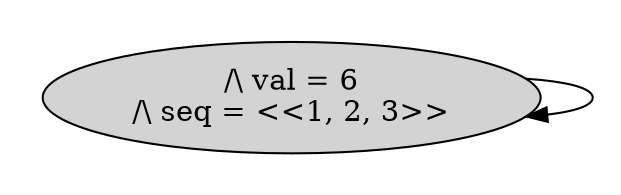 strict digraph DiskGraph {
nodesep=0.35;
subgraph cluster_graph {
color="white";
-2475708099053023668 [label="/\\ val = 6\n/\\ seq = <<1, 2, 3>>",style = filled]
-2475708099053023668 -> -2475708099053023668 [label="",color="black",fontcolor="black"];
{rank = same; -2475708099053023668;}
}
}